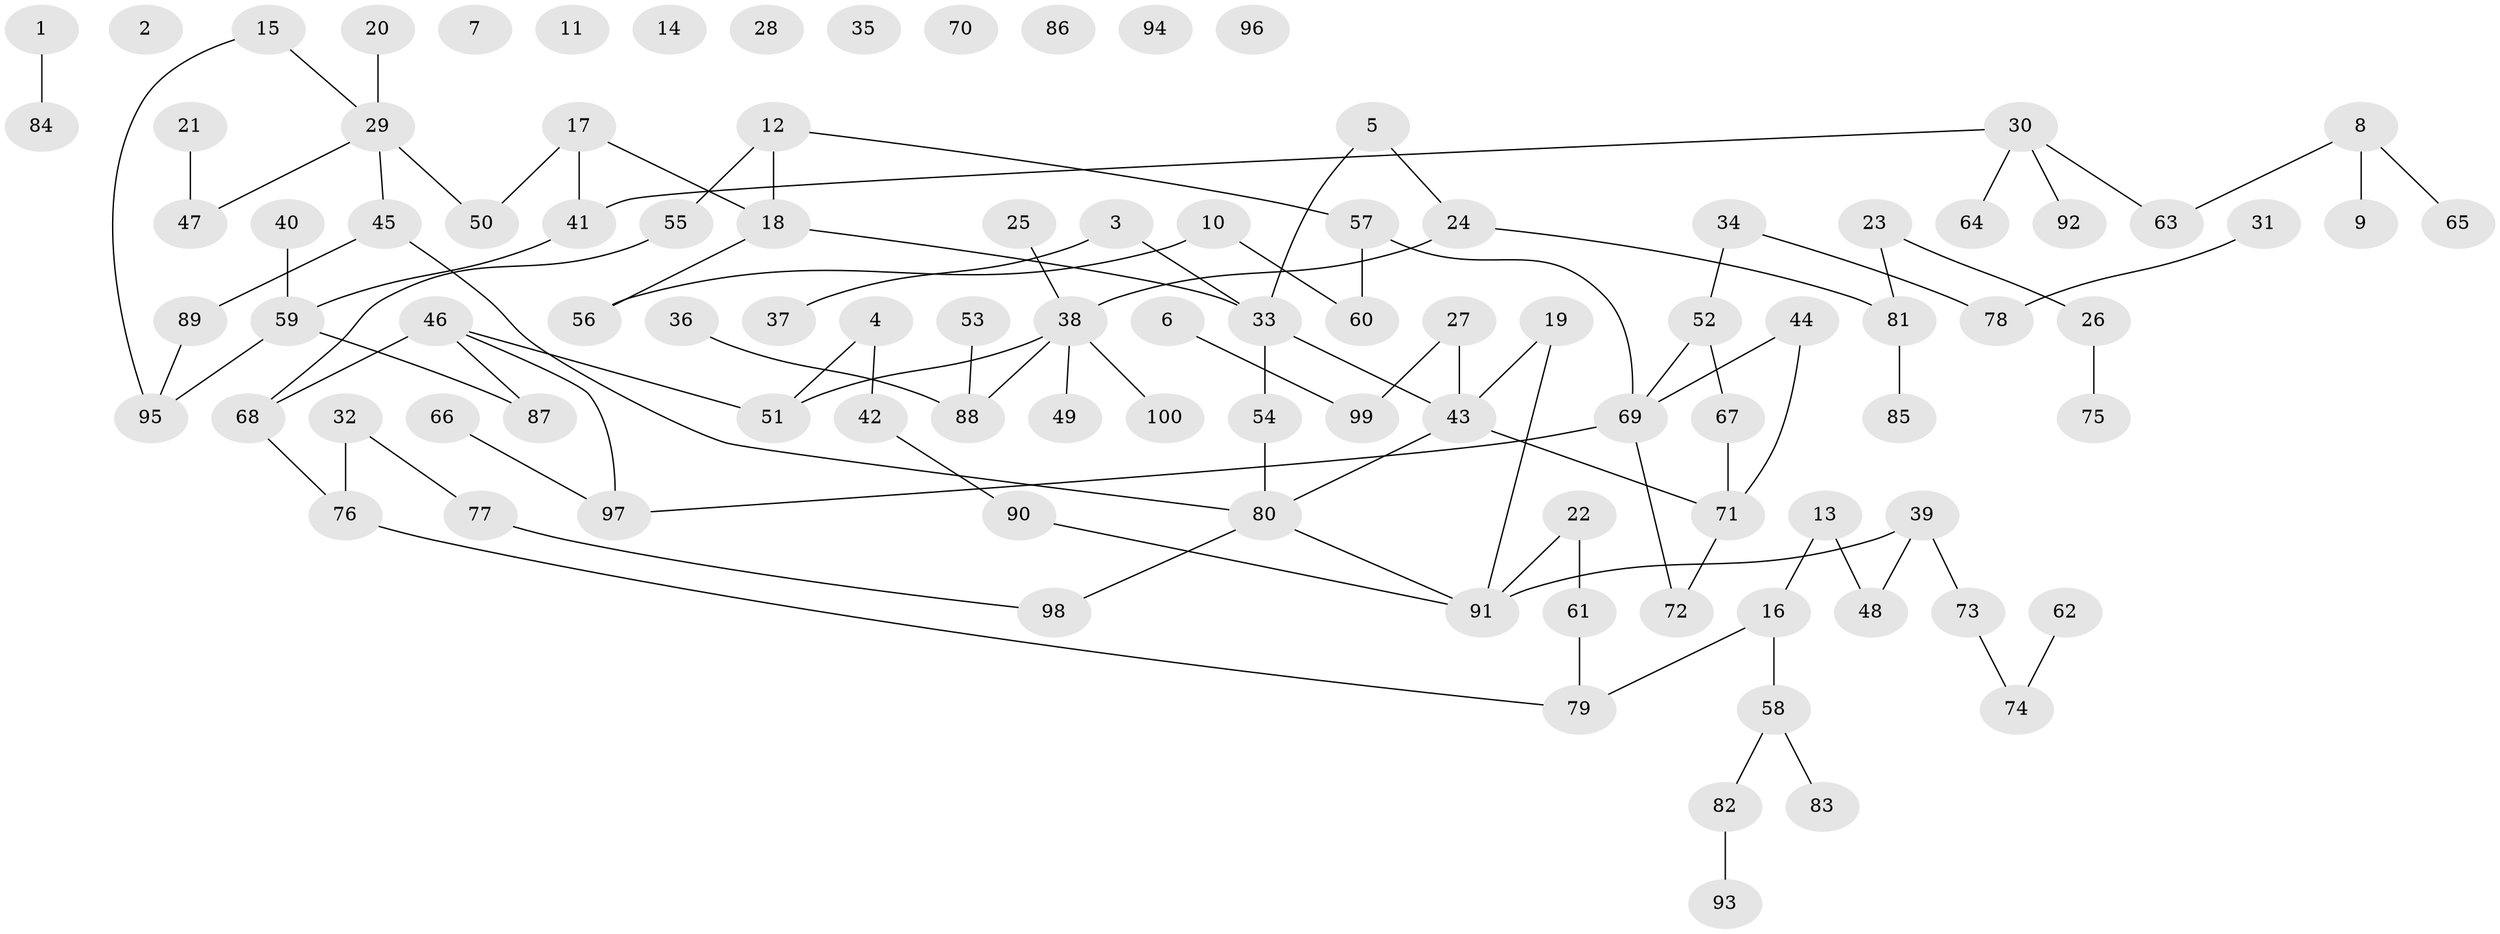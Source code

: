 // Generated by graph-tools (version 1.1) at 2025/49/03/09/25 03:49:06]
// undirected, 100 vertices, 104 edges
graph export_dot {
graph [start="1"]
  node [color=gray90,style=filled];
  1;
  2;
  3;
  4;
  5;
  6;
  7;
  8;
  9;
  10;
  11;
  12;
  13;
  14;
  15;
  16;
  17;
  18;
  19;
  20;
  21;
  22;
  23;
  24;
  25;
  26;
  27;
  28;
  29;
  30;
  31;
  32;
  33;
  34;
  35;
  36;
  37;
  38;
  39;
  40;
  41;
  42;
  43;
  44;
  45;
  46;
  47;
  48;
  49;
  50;
  51;
  52;
  53;
  54;
  55;
  56;
  57;
  58;
  59;
  60;
  61;
  62;
  63;
  64;
  65;
  66;
  67;
  68;
  69;
  70;
  71;
  72;
  73;
  74;
  75;
  76;
  77;
  78;
  79;
  80;
  81;
  82;
  83;
  84;
  85;
  86;
  87;
  88;
  89;
  90;
  91;
  92;
  93;
  94;
  95;
  96;
  97;
  98;
  99;
  100;
  1 -- 84;
  3 -- 33;
  3 -- 37;
  4 -- 42;
  4 -- 51;
  5 -- 24;
  5 -- 33;
  6 -- 99;
  8 -- 9;
  8 -- 63;
  8 -- 65;
  10 -- 56;
  10 -- 60;
  12 -- 18;
  12 -- 55;
  12 -- 57;
  13 -- 16;
  13 -- 48;
  15 -- 29;
  15 -- 95;
  16 -- 58;
  16 -- 79;
  17 -- 18;
  17 -- 41;
  17 -- 50;
  18 -- 33;
  18 -- 56;
  19 -- 43;
  19 -- 91;
  20 -- 29;
  21 -- 47;
  22 -- 61;
  22 -- 91;
  23 -- 26;
  23 -- 81;
  24 -- 38;
  24 -- 81;
  25 -- 38;
  26 -- 75;
  27 -- 43;
  27 -- 99;
  29 -- 45;
  29 -- 47;
  29 -- 50;
  30 -- 41;
  30 -- 63;
  30 -- 64;
  30 -- 92;
  31 -- 78;
  32 -- 76;
  32 -- 77;
  33 -- 43;
  33 -- 54;
  34 -- 52;
  34 -- 78;
  36 -- 88;
  38 -- 49;
  38 -- 51;
  38 -- 88;
  38 -- 100;
  39 -- 48;
  39 -- 73;
  39 -- 91;
  40 -- 59;
  41 -- 59;
  42 -- 90;
  43 -- 71;
  43 -- 80;
  44 -- 69;
  44 -- 71;
  45 -- 80;
  45 -- 89;
  46 -- 51;
  46 -- 68;
  46 -- 87;
  46 -- 97;
  52 -- 67;
  52 -- 69;
  53 -- 88;
  54 -- 80;
  55 -- 68;
  57 -- 60;
  57 -- 69;
  58 -- 82;
  58 -- 83;
  59 -- 87;
  59 -- 95;
  61 -- 79;
  62 -- 74;
  66 -- 97;
  67 -- 71;
  68 -- 76;
  69 -- 72;
  69 -- 97;
  71 -- 72;
  73 -- 74;
  76 -- 79;
  77 -- 98;
  80 -- 91;
  80 -- 98;
  81 -- 85;
  82 -- 93;
  89 -- 95;
  90 -- 91;
}
